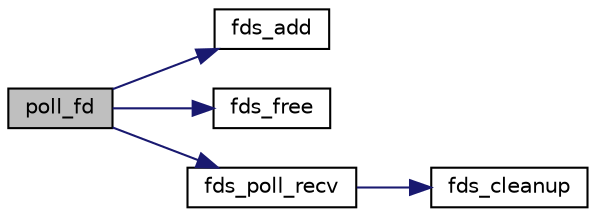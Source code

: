digraph "poll_fd"
{
 // LATEX_PDF_SIZE
  edge [fontname="Helvetica",fontsize="10",labelfontname="Helvetica",labelfontsize="10"];
  node [fontname="Helvetica",fontsize="10",shape=record];
  rankdir="LR";
  Node1 [label="poll_fd",height=0.2,width=0.4,color="black", fillcolor="grey75", style="filled", fontcolor="black",tooltip=" "];
  Node1 -> Node2 [color="midnightblue",fontsize="10",style="solid",fontname="Helvetica"];
  Node2 [label="fds_add",height=0.2,width=0.4,color="black", fillcolor="white", style="filled",URL="$clamd__others_8c.html#aeb0c81e8ec86f30120a00efe8dfce62c",tooltip=" "];
  Node1 -> Node3 [color="midnightblue",fontsize="10",style="solid",fontname="Helvetica"];
  Node3 [label="fds_free",height=0.2,width=0.4,color="black", fillcolor="white", style="filled",URL="$clamd__others_8c.html#aa5a75427322470338f716f606bee4971",tooltip=" "];
  Node1 -> Node4 [color="midnightblue",fontsize="10",style="solid",fontname="Helvetica"];
  Node4 [label="fds_poll_recv",height=0.2,width=0.4,color="black", fillcolor="white", style="filled",URL="$clamd__others_8c.html#a0d970dcfdb085c83648f49285d6a8cf4",tooltip=" "];
  Node4 -> Node5 [color="midnightblue",fontsize="10",style="solid",fontname="Helvetica"];
  Node5 [label="fds_cleanup",height=0.2,width=0.4,color="black", fillcolor="white", style="filled",URL="$clamd__others_8c.html#a4f63bac923a7dc2bc6060a237ea6f6d0",tooltip=" "];
}
